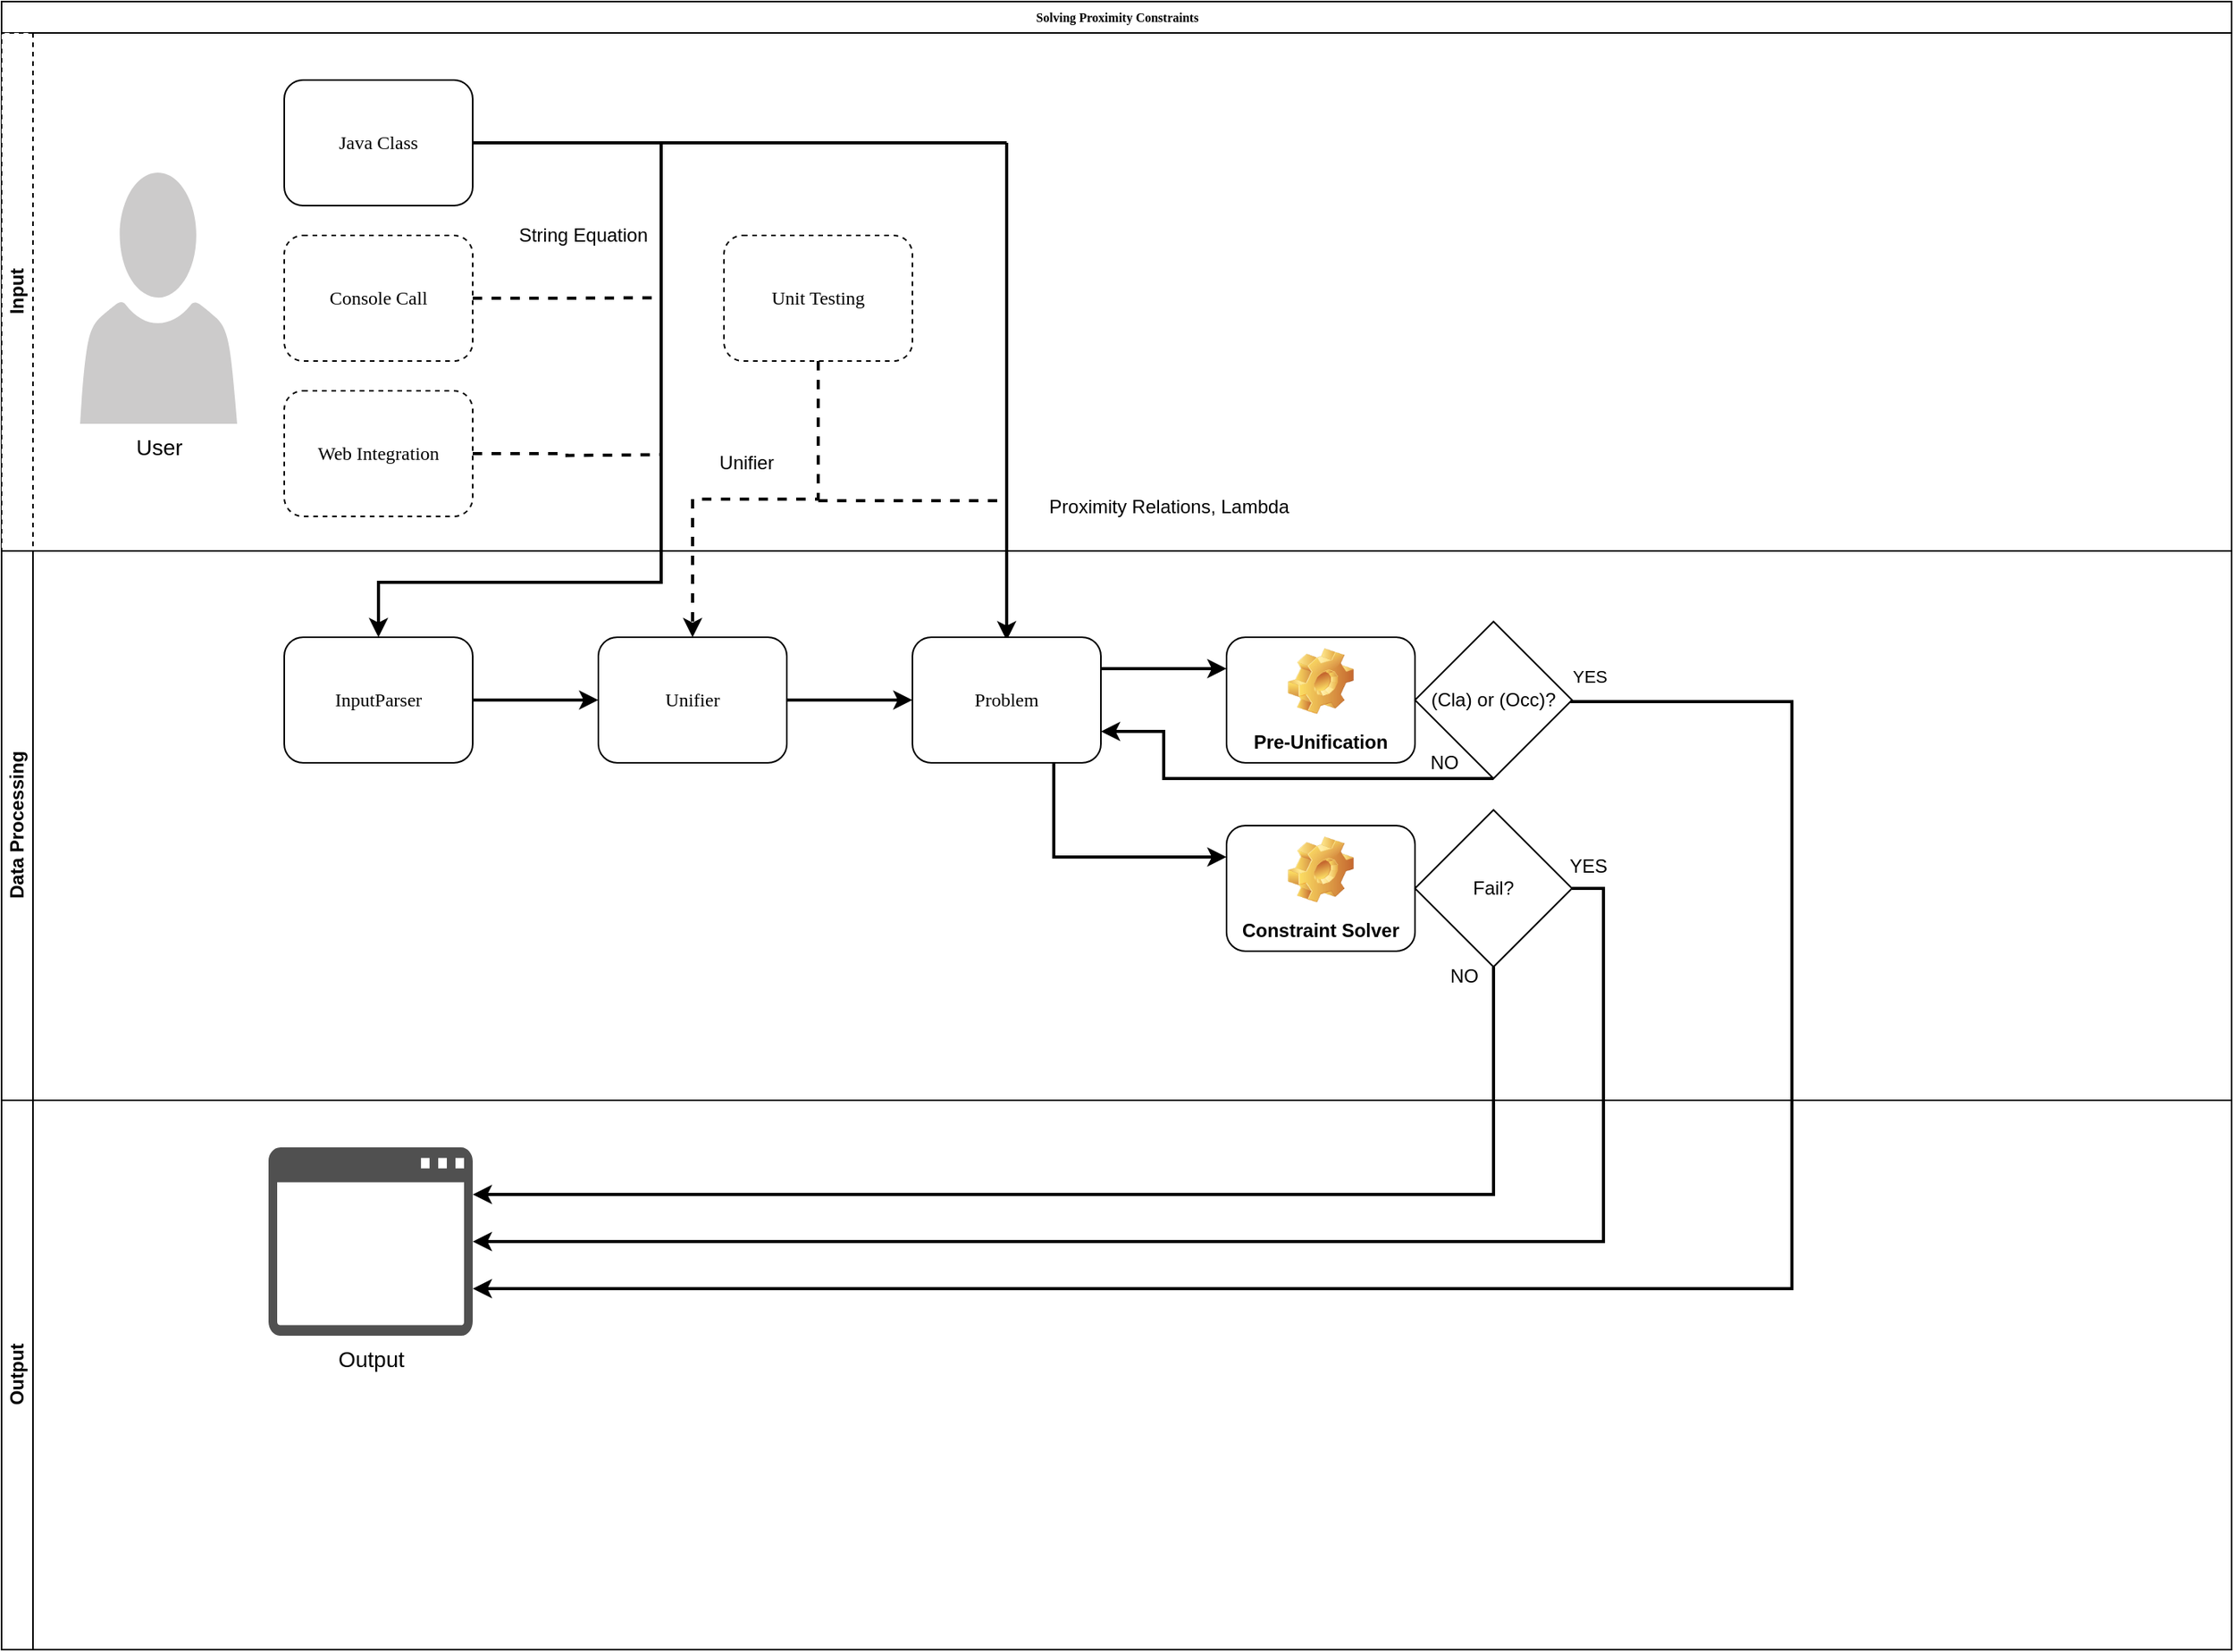 <mxfile version="10.6.8" type="github"><diagram name="Page-1" id="c7488fd3-1785-93aa-aadb-54a6760d102a"><mxGraphModel dx="1508" dy="934" grid="1" gridSize="10" guides="1" tooltips="1" connect="1" arrows="1" fold="1" page="1" pageScale="1" pageWidth="1654" pageHeight="1169" background="#ffffff" math="0" shadow="0"><root><mxCell id="0"/><mxCell id="1" parent="0"/><mxCell id="2b4e8129b02d487f-1" value="Solving Proximity Constraints" style="swimlane;html=1;childLayout=stackLayout;horizontal=1;startSize=20;horizontalStack=0;rounded=0;shadow=0;labelBackgroundColor=none;strokeColor=#000000;strokeWidth=1;fillColor=#ffffff;fontFamily=Verdana;fontSize=8;fontColor=#000000;align=center;" parent="1" vertex="1"><mxGeometry x="180" y="70" width="1420" height="1050" as="geometry"/></mxCell><mxCell id="2b4e8129b02d487f-2" value="Input" style="swimlane;html=1;startSize=20;horizontal=0;dashed=1;" parent="2b4e8129b02d487f-1" vertex="1"><mxGeometry y="20" width="1420" height="330" as="geometry"/></mxCell><mxCell id="2b4e8129b02d487f-6" value="&lt;span style=&quot;font-size: 12px&quot;&gt;Java Class&lt;/span&gt;&lt;br&gt;" style="rounded=1;whiteSpace=wrap;html=1;shadow=0;labelBackgroundColor=none;strokeColor=#000000;strokeWidth=1;fillColor=#ffffff;fontFamily=Verdana;fontSize=8;fontColor=#000000;align=center;" parent="2b4e8129b02d487f-2" vertex="1"><mxGeometry x="180" y="30" width="120" height="80" as="geometry"/></mxCell><mxCell id="2b4e8129b02d487f-7" value="&lt;font style=&quot;font-size: 12px&quot;&gt;Console Call&lt;/font&gt;&lt;br&gt;" style="rounded=1;whiteSpace=wrap;html=1;shadow=0;labelBackgroundColor=none;strokeColor=#000000;strokeWidth=1;fillColor=#ffffff;fontFamily=Verdana;fontSize=8;fontColor=#000000;align=center;dashed=1;" parent="2b4e8129b02d487f-2" vertex="1"><mxGeometry x="180" y="129" width="120" height="80" as="geometry"/></mxCell><mxCell id="FWMUCAmrOTIS_mR1LHHM-13" value="&lt;font style=&quot;font-size: 12px&quot;&gt;Web Integration&lt;/font&gt;&lt;br&gt;" style="rounded=1;whiteSpace=wrap;html=1;shadow=0;labelBackgroundColor=none;strokeColor=#000000;strokeWidth=1;fillColor=#ffffff;fontFamily=Verdana;fontSize=8;fontColor=#000000;align=center;dashed=1;" vertex="1" parent="2b4e8129b02d487f-2"><mxGeometry x="180" y="228" width="120" height="80" as="geometry"/></mxCell><mxCell id="FWMUCAmrOTIS_mR1LHHM-29" value="&lt;font style=&quot;font-size: 14px&quot;&gt;User&lt;/font&gt;" style="pointerEvents=1;shadow=0;dashed=0;html=1;strokeColor=none;labelPosition=center;verticalLabelPosition=bottom;verticalAlign=top;outlineConnect=0;align=center;shape=mxgraph.office.users.user;fillColor=#CCCBCB;" vertex="1" parent="2b4e8129b02d487f-2"><mxGeometry x="50" y="89" width="100" height="160" as="geometry"/></mxCell><mxCell id="FWMUCAmrOTIS_mR1LHHM-39" value="&lt;span style=&quot;font-size: 12px&quot;&gt;Unit Testing&lt;/span&gt;&lt;br&gt;" style="rounded=1;whiteSpace=wrap;html=1;shadow=0;labelBackgroundColor=none;strokeColor=#000000;strokeWidth=1;fillColor=#ffffff;fontFamily=Verdana;fontSize=8;fontColor=#000000;align=center;dashed=1;" vertex="1" parent="2b4e8129b02d487f-2"><mxGeometry x="460" y="129" width="120" height="80" as="geometry"/></mxCell><mxCell id="FWMUCAmrOTIS_mR1LHHM-56" value="Unifier&lt;br&gt;" style="text;html=1;resizable=0;points=[];align=center;verticalAlign=middle;labelBackgroundColor=#ffffff;" vertex="1" connectable="0" parent="2b4e8129b02d487f-2"><mxGeometry x="439.857" y="280.143" as="geometry"><mxPoint x="34" y="-6" as="offset"/></mxGeometry></mxCell><mxCell id="FWMUCAmrOTIS_mR1LHHM-58" value="" style="endArrow=none;html=1;shadow=0;strokeWidth=2;" edge="1" parent="2b4e8129b02d487f-2"><mxGeometry width="50" height="50" relative="1" as="geometry"><mxPoint x="300" y="70" as="sourcePoint"/><mxPoint x="640" y="70" as="targetPoint"/></mxGeometry></mxCell><mxCell id="FWMUCAmrOTIS_mR1LHHM-59" value="" style="endArrow=none;html=1;shadow=0;strokeWidth=2;endFill=0;startArrow=classic;startFill=1;" edge="1" parent="2b4e8129b02d487f-2"><mxGeometry width="50" height="50" relative="1" as="geometry"><mxPoint x="640" y="387" as="sourcePoint"/><mxPoint x="640" y="70" as="targetPoint"/></mxGeometry></mxCell><mxCell id="FWMUCAmrOTIS_mR1LHHM-60" value="" style="endArrow=none;html=1;shadow=0;strokeWidth=2;dashed=1;" edge="1" parent="2b4e8129b02d487f-2"><mxGeometry width="50" height="50" relative="1" as="geometry"><mxPoint x="520" y="298" as="sourcePoint"/><mxPoint x="640" y="298" as="targetPoint"/></mxGeometry></mxCell><mxCell id="FWMUCAmrOTIS_mR1LHHM-61" value="Proximity Relations, Lambda&lt;br&gt;" style="text;html=1;resizable=0;points=[];align=center;verticalAlign=middle;labelBackgroundColor=#ffffff;" vertex="1" connectable="0" parent="2b4e8129b02d487f-2"><mxGeometry x="659.857" y="300.143" as="geometry"><mxPoint x="83" y="2" as="offset"/></mxGeometry></mxCell><mxCell id="2b4e8129b02d487f-3" value="Data Processing&lt;br&gt;" style="swimlane;html=1;startSize=20;horizontal=0;" parent="2b4e8129b02d487f-1" vertex="1"><mxGeometry y="350" width="1420" height="350" as="geometry"/></mxCell><mxCell id="FWMUCAmrOTIS_mR1LHHM-38" style="edgeStyle=orthogonalEdgeStyle;rounded=0;comic=0;jumpStyle=none;orthogonalLoop=1;jettySize=auto;html=1;exitX=1;exitY=0.5;exitDx=0;exitDy=0;entryX=0;entryY=0.5;entryDx=0;entryDy=0;shadow=0;startArrow=none;startFill=0;endArrow=classic;endFill=1;strokeWidth=2;" edge="1" parent="2b4e8129b02d487f-3" source="FWMUCAmrOTIS_mR1LHHM-18" target="FWMUCAmrOTIS_mR1LHHM-19"><mxGeometry relative="1" as="geometry"/></mxCell><mxCell id="FWMUCAmrOTIS_mR1LHHM-18" value="&lt;span style=&quot;font-size: 12px&quot;&gt;InputParser&lt;/span&gt;&lt;br&gt;" style="rounded=1;whiteSpace=wrap;html=1;shadow=0;labelBackgroundColor=none;strokeColor=#000000;strokeWidth=1;fillColor=#ffffff;fontFamily=Verdana;fontSize=8;fontColor=#000000;align=center;" vertex="1" parent="2b4e8129b02d487f-3"><mxGeometry x="180" y="55" width="120" height="80" as="geometry"/></mxCell><mxCell id="FWMUCAmrOTIS_mR1LHHM-41" style="edgeStyle=orthogonalEdgeStyle;rounded=0;comic=0;jumpStyle=none;orthogonalLoop=1;jettySize=auto;html=1;exitX=1;exitY=0.5;exitDx=0;exitDy=0;entryX=0;entryY=0.5;entryDx=0;entryDy=0;shadow=0;startArrow=none;startFill=0;endArrow=classic;endFill=1;strokeWidth=2;" edge="1" parent="2b4e8129b02d487f-3" source="FWMUCAmrOTIS_mR1LHHM-19" target="FWMUCAmrOTIS_mR1LHHM-21"><mxGeometry relative="1" as="geometry"/></mxCell><mxCell id="FWMUCAmrOTIS_mR1LHHM-19" value="&lt;span style=&quot;font-size: 12px&quot;&gt;Unifier&lt;/span&gt;&lt;br&gt;" style="rounded=1;whiteSpace=wrap;html=1;shadow=0;labelBackgroundColor=none;strokeColor=#000000;strokeWidth=1;fillColor=#ffffff;fontFamily=Verdana;fontSize=8;fontColor=#000000;align=center;" vertex="1" parent="2b4e8129b02d487f-3"><mxGeometry x="380" y="55" width="120" height="80" as="geometry"/></mxCell><mxCell id="FWMUCAmrOTIS_mR1LHHM-42" style="edgeStyle=orthogonalEdgeStyle;rounded=0;comic=0;jumpStyle=none;orthogonalLoop=1;jettySize=auto;html=1;exitX=1;exitY=0.25;exitDx=0;exitDy=0;entryX=0;entryY=0.25;entryDx=0;entryDy=0;shadow=0;startArrow=none;startFill=0;endArrow=classic;endFill=1;strokeWidth=2;" edge="1" parent="2b4e8129b02d487f-3" source="FWMUCAmrOTIS_mR1LHHM-21" target="FWMUCAmrOTIS_mR1LHHM-22"><mxGeometry relative="1" as="geometry"/></mxCell><mxCell id="FWMUCAmrOTIS_mR1LHHM-49" style="edgeStyle=orthogonalEdgeStyle;rounded=0;comic=0;jumpStyle=none;orthogonalLoop=1;jettySize=auto;html=1;exitX=0.75;exitY=1;exitDx=0;exitDy=0;entryX=0;entryY=0.25;entryDx=0;entryDy=0;shadow=0;startArrow=none;startFill=0;endArrow=classic;endFill=1;strokeWidth=2;" edge="1" parent="2b4e8129b02d487f-3" source="FWMUCAmrOTIS_mR1LHHM-21" target="FWMUCAmrOTIS_mR1LHHM-23"><mxGeometry relative="1" as="geometry"/></mxCell><mxCell id="FWMUCAmrOTIS_mR1LHHM-21" value="&lt;span style=&quot;font-size: 12px&quot;&gt;Problem&lt;/span&gt;&lt;br&gt;" style="rounded=1;whiteSpace=wrap;html=1;shadow=0;labelBackgroundColor=none;strokeColor=#000000;strokeWidth=1;fillColor=#ffffff;fontFamily=Verdana;fontSize=8;fontColor=#000000;align=center;" vertex="1" parent="2b4e8129b02d487f-3"><mxGeometry x="580" y="55" width="120" height="80" as="geometry"/></mxCell><mxCell id="FWMUCAmrOTIS_mR1LHHM-22" value="Pre-Unification" style="label;whiteSpace=wrap;html=1;align=center;verticalAlign=bottom;spacingLeft=0;spacingBottom=4;imageAlign=center;imageVerticalAlign=top;image=img/clipart/Gear_128x128.png;" vertex="1" parent="2b4e8129b02d487f-3"><mxGeometry x="780" y="55" width="120" height="80" as="geometry"/></mxCell><mxCell id="FWMUCAmrOTIS_mR1LHHM-23" value="Constraint Solver" style="label;whiteSpace=wrap;html=1;align=center;verticalAlign=bottom;spacingLeft=0;spacingBottom=4;imageAlign=center;imageVerticalAlign=top;image=img/clipart/Gear_128x128.png;" vertex="1" parent="2b4e8129b02d487f-3"><mxGeometry x="780" y="175" width="120" height="80" as="geometry"/></mxCell><mxCell id="FWMUCAmrOTIS_mR1LHHM-43" style="edgeStyle=orthogonalEdgeStyle;rounded=0;comic=0;jumpStyle=none;orthogonalLoop=1;jettySize=auto;html=1;exitX=0.5;exitY=1;exitDx=0;exitDy=0;exitPerimeter=0;entryX=1;entryY=0.75;entryDx=0;entryDy=0;shadow=0;startArrow=none;startFill=0;endArrow=classic;endFill=1;strokeWidth=2;" edge="1" parent="2b4e8129b02d487f-3" source="FWMUCAmrOTIS_mR1LHHM-24" target="FWMUCAmrOTIS_mR1LHHM-21"><mxGeometry relative="1" as="geometry"><Array as="points"><mxPoint x="740" y="145"/><mxPoint x="740" y="115"/></Array></mxGeometry></mxCell><mxCell id="FWMUCAmrOTIS_mR1LHHM-44" value="NO&amp;nbsp;" style="text;html=1;resizable=0;points=[];align=center;verticalAlign=middle;labelBackgroundColor=#ffffff;" vertex="1" connectable="0" parent="FWMUCAmrOTIS_mR1LHHM-43"><mxGeometry x="0.029" y="2" relative="1" as="geometry"><mxPoint x="114" y="-12" as="offset"/></mxGeometry></mxCell><mxCell id="FWMUCAmrOTIS_mR1LHHM-24" value="(Cla) or (Occ)?" style="strokeWidth=1;html=1;shape=mxgraph.flowchart.decision;whiteSpace=wrap;" vertex="1" parent="2b4e8129b02d487f-3"><mxGeometry x="900" y="45" width="100" height="100" as="geometry"/></mxCell><mxCell id="FWMUCAmrOTIS_mR1LHHM-25" value="Fail?" style="strokeWidth=1;html=1;shape=mxgraph.flowchart.decision;whiteSpace=wrap;" vertex="1" parent="2b4e8129b02d487f-3"><mxGeometry x="900" y="165" width="100" height="100" as="geometry"/></mxCell><mxCell id="2b4e8129b02d487f-4" value="Output&lt;br&gt;" style="swimlane;html=1;startSize=20;horizontal=0;" parent="2b4e8129b02d487f-1" vertex="1"><mxGeometry y="700" width="1420" height="350" as="geometry"/></mxCell><mxCell id="FWMUCAmrOTIS_mR1LHHM-32" value="&lt;font style=&quot;font-size: 14px&quot;&gt;Output&lt;/font&gt;" style="pointerEvents=1;shadow=0;dashed=0;html=1;strokeColor=none;fillColor=#505050;labelPosition=center;verticalLabelPosition=bottom;verticalAlign=top;outlineConnect=0;align=center;shape=mxgraph.office.concepts.application_generic;" vertex="1" parent="2b4e8129b02d487f-4"><mxGeometry x="170" y="30" width="130" height="120" as="geometry"/></mxCell><mxCell id="FWMUCAmrOTIS_mR1LHHM-47" value="" style="rounded=1;whiteSpace=wrap;html=1;dashed=1;strokeWidth=1;fillColor=none;strokeColor=none;" vertex="1" parent="2b4e8129b02d487f-4"><mxGeometry x="170" y="30" width="130" height="120" as="geometry"/></mxCell><mxCell id="FWMUCAmrOTIS_mR1LHHM-33" style="edgeStyle=orthogonalEdgeStyle;rounded=0;orthogonalLoop=1;jettySize=auto;html=1;exitX=1;exitY=0.5;exitDx=0;exitDy=0;entryX=0.5;entryY=0;entryDx=0;entryDy=0;endArrow=classic;endFill=1;startArrow=none;startFill=0;jumpStyle=none;shadow=0;strokeWidth=2;" edge="1" parent="2b4e8129b02d487f-1" source="2b4e8129b02d487f-6" target="FWMUCAmrOTIS_mR1LHHM-18"><mxGeometry relative="1" as="geometry"><Array as="points"><mxPoint x="420" y="90"/><mxPoint x="420" y="370"/><mxPoint x="240" y="370"/></Array></mxGeometry></mxCell><mxCell id="FWMUCAmrOTIS_mR1LHHM-54" value="String Equation&lt;br&gt;" style="text;html=1;resizable=0;points=[];align=center;verticalAlign=middle;labelBackgroundColor=#ffffff;" vertex="1" connectable="0" parent="FWMUCAmrOTIS_mR1LHHM-33"><mxGeometry x="-0.884" y="4" relative="1" as="geometry"><mxPoint x="34" y="63" as="offset"/></mxGeometry></mxCell><mxCell id="FWMUCAmrOTIS_mR1LHHM-40" style="edgeStyle=orthogonalEdgeStyle;rounded=0;comic=0;jumpStyle=none;orthogonalLoop=1;jettySize=auto;html=1;exitX=0.5;exitY=1;exitDx=0;exitDy=0;entryX=0.5;entryY=0;entryDx=0;entryDy=0;shadow=0;startArrow=none;startFill=0;endArrow=classic;endFill=1;dashed=1;strokeWidth=2;" edge="1" parent="2b4e8129b02d487f-1" source="FWMUCAmrOTIS_mR1LHHM-39" target="FWMUCAmrOTIS_mR1LHHM-19"><mxGeometry relative="1" as="geometry"/></mxCell><mxCell id="FWMUCAmrOTIS_mR1LHHM-46" value="YES" style="edgeStyle=orthogonalEdgeStyle;rounded=0;comic=0;jumpStyle=none;orthogonalLoop=1;jettySize=auto;html=1;exitX=1;exitY=0.5;exitDx=0;exitDy=0;exitPerimeter=0;shadow=0;startArrow=none;startFill=0;endArrow=classic;endFill=1;strokeWidth=2;entryX=1;entryY=0.75;entryDx=0;entryDy=0;" edge="1" parent="2b4e8129b02d487f-1" source="FWMUCAmrOTIS_mR1LHHM-24" target="FWMUCAmrOTIS_mR1LHHM-47"><mxGeometry x="-0.983" y="16" relative="1" as="geometry"><mxPoint x="346.667" y="770" as="targetPoint"/><Array as="points"><mxPoint x="1000" y="446"/><mxPoint x="1140" y="446"/><mxPoint x="1140" y="820"/></Array><mxPoint as="offset"/></mxGeometry></mxCell><mxCell id="FWMUCAmrOTIS_mR1LHHM-50" style="edgeStyle=orthogonalEdgeStyle;rounded=0;comic=0;jumpStyle=none;orthogonalLoop=1;jettySize=auto;html=1;exitX=1;exitY=0.5;exitDx=0;exitDy=0;exitPerimeter=0;entryX=1;entryY=0.5;entryDx=0;entryDy=0;shadow=0;startArrow=none;startFill=0;endArrow=classic;endFill=1;strokeWidth=2;" edge="1" parent="2b4e8129b02d487f-1" source="FWMUCAmrOTIS_mR1LHHM-25" target="FWMUCAmrOTIS_mR1LHHM-47"><mxGeometry relative="1" as="geometry"/></mxCell><mxCell id="FWMUCAmrOTIS_mR1LHHM-52" value="YES&lt;br&gt;" style="text;html=1;resizable=0;points=[];align=center;verticalAlign=middle;labelBackgroundColor=#ffffff;" vertex="1" connectable="0" parent="FWMUCAmrOTIS_mR1LHHM-50"><mxGeometry x="-0.88" y="-2" relative="1" as="geometry"><mxPoint x="-8" y="-52" as="offset"/></mxGeometry></mxCell><mxCell id="FWMUCAmrOTIS_mR1LHHM-51" style="edgeStyle=orthogonalEdgeStyle;rounded=0;comic=0;jumpStyle=none;orthogonalLoop=1;jettySize=auto;html=1;exitX=0.5;exitY=1;exitDx=0;exitDy=0;exitPerimeter=0;entryX=1;entryY=0.25;entryDx=0;entryDy=0;shadow=0;startArrow=none;startFill=0;endArrow=classic;endFill=1;strokeWidth=2;" edge="1" parent="2b4e8129b02d487f-1" source="FWMUCAmrOTIS_mR1LHHM-25" target="FWMUCAmrOTIS_mR1LHHM-47"><mxGeometry relative="1" as="geometry"/></mxCell><mxCell id="FWMUCAmrOTIS_mR1LHHM-53" value="NO" style="text;html=1;resizable=0;points=[];align=center;verticalAlign=middle;labelBackgroundColor=#ffffff;" vertex="1" connectable="0" parent="FWMUCAmrOTIS_mR1LHHM-51"><mxGeometry x="-0.913" relative="1" as="geometry"><mxPoint x="-19.5" y="-29" as="offset"/></mxGeometry></mxCell><mxCell id="FWMUCAmrOTIS_mR1LHHM-36" style="edgeStyle=orthogonalEdgeStyle;rounded=0;comic=0;jumpStyle=none;orthogonalLoop=1;jettySize=auto;html=1;exitX=1;exitY=0.5;exitDx=0;exitDy=0;shadow=0;startArrow=none;startFill=0;endArrow=none;endFill=0;dashed=1;strokeWidth=2;" edge="1" parent="1" source="2b4e8129b02d487f-7"><mxGeometry relative="1" as="geometry"><mxPoint x="600.0" y="258.667" as="targetPoint"/></mxGeometry></mxCell><mxCell id="FWMUCAmrOTIS_mR1LHHM-37" style="edgeStyle=orthogonalEdgeStyle;rounded=0;comic=0;jumpStyle=none;orthogonalLoop=1;jettySize=auto;html=1;exitX=1;exitY=0.5;exitDx=0;exitDy=0;shadow=0;dashed=1;startArrow=none;startFill=0;endArrow=none;endFill=0;strokeWidth=2;" edge="1" parent="1" source="FWMUCAmrOTIS_mR1LHHM-13"><mxGeometry relative="1" as="geometry"><mxPoint x="600.0" y="358.667" as="targetPoint"/></mxGeometry></mxCell></root></mxGraphModel></diagram></mxfile>